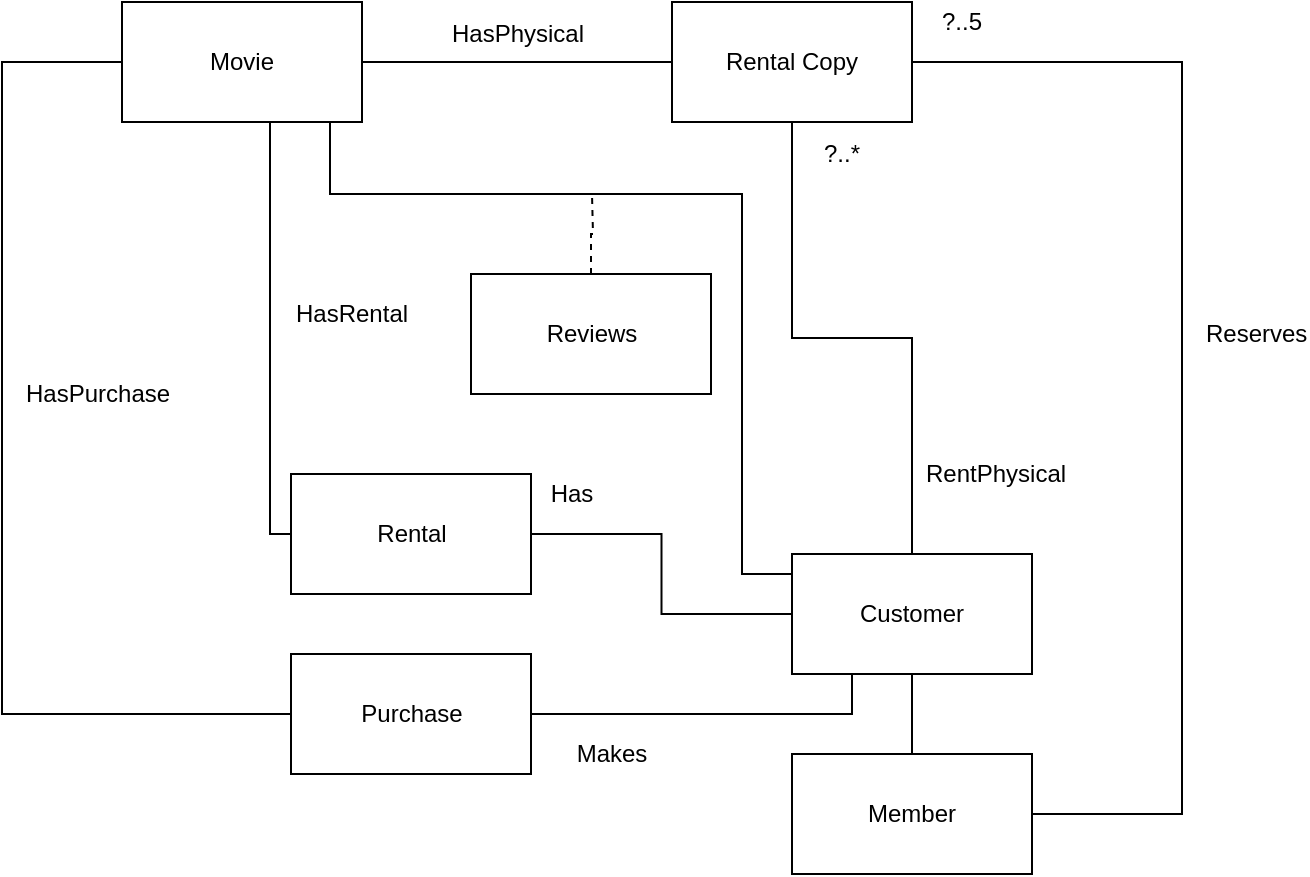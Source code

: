 <mxfile pages="1" version="11.2.8" type="device"><diagram id="v--_Cotmnz9etysD_XCr" name="Page-1"><mxGraphModel dx="1028" dy="620" grid="1" gridSize="10" guides="1" tooltips="1" connect="1" arrows="1" fold="1" page="1" pageScale="1" pageWidth="850" pageHeight="1100" math="0" shadow="0"><root><mxCell id="0"/><mxCell id="1" parent="0"/><mxCell id="YyrOIPB8ZcNLM31oD72l-3" value="" style="edgeStyle=orthogonalEdgeStyle;rounded=0;orthogonalLoop=1;jettySize=auto;html=1;endArrow=none;endFill=0;" parent="1" source="YyrOIPB8ZcNLM31oD72l-1" target="YyrOIPB8ZcNLM31oD72l-2" edge="1"><mxGeometry relative="1" as="geometry"/></mxCell><mxCell id="YyrOIPB8ZcNLM31oD72l-35" style="edgeStyle=orthogonalEdgeStyle;rounded=0;orthogonalLoop=1;jettySize=auto;html=1;exitX=0.75;exitY=1;exitDx=0;exitDy=0;endArrow=none;endFill=0;entryX=0;entryY=0.25;entryDx=0;entryDy=0;" parent="1" source="YyrOIPB8ZcNLM31oD72l-1" target="YyrOIPB8ZcNLM31oD72l-6" edge="1"><mxGeometry relative="1" as="geometry"><mxPoint x="450" y="340" as="targetPoint"/><Array as="points"><mxPoint x="254" y="290"/><mxPoint x="460" y="290"/><mxPoint x="460" y="480"/><mxPoint x="485" y="480"/></Array></mxGeometry></mxCell><mxCell id="YyrOIPB8ZcNLM31oD72l-1" value="Movie" style="rounded=0;whiteSpace=wrap;html=1;" parent="1" vertex="1"><mxGeometry x="150" y="194" width="120" height="60" as="geometry"/></mxCell><mxCell id="YyrOIPB8ZcNLM31oD72l-5" value="" style="edgeStyle=orthogonalEdgeStyle;rounded=0;orthogonalLoop=1;jettySize=auto;html=1;endArrow=none;endFill=0;" parent="1" source="YyrOIPB8ZcNLM31oD72l-2" target="YyrOIPB8ZcNLM31oD72l-4" edge="1"><mxGeometry relative="1" as="geometry"><Array as="points"><mxPoint x="680" y="224"/><mxPoint x="680" y="600"/></Array></mxGeometry></mxCell><mxCell id="YyrOIPB8ZcNLM31oD72l-9" value="" style="edgeStyle=orthogonalEdgeStyle;rounded=0;orthogonalLoop=1;jettySize=auto;html=1;endArrow=none;endFill=0;entryX=0.5;entryY=0;entryDx=0;entryDy=0;" parent="1" source="YyrOIPB8ZcNLM31oD72l-2" target="YyrOIPB8ZcNLM31oD72l-6" edge="1"><mxGeometry relative="1" as="geometry"><mxPoint x="485" y="334" as="targetPoint"/></mxGeometry></mxCell><mxCell id="YyrOIPB8ZcNLM31oD72l-2" value="Rental Copy" style="rounded=0;whiteSpace=wrap;html=1;" parent="1" vertex="1"><mxGeometry x="425" y="194" width="120" height="60" as="geometry"/></mxCell><mxCell id="YyrOIPB8ZcNLM31oD72l-7" value="" style="edgeStyle=orthogonalEdgeStyle;rounded=0;orthogonalLoop=1;jettySize=auto;html=1;endArrow=none;endFill=0;" parent="1" source="YyrOIPB8ZcNLM31oD72l-4" target="YyrOIPB8ZcNLM31oD72l-6" edge="1"><mxGeometry relative="1" as="geometry"/></mxCell><mxCell id="YyrOIPB8ZcNLM31oD72l-4" value="Member" style="rounded=0;whiteSpace=wrap;html=1;" parent="1" vertex="1"><mxGeometry x="485" y="570" width="120" height="60" as="geometry"/></mxCell><mxCell id="YyrOIPB8ZcNLM31oD72l-18" style="edgeStyle=orthogonalEdgeStyle;rounded=0;orthogonalLoop=1;jettySize=auto;html=1;exitX=0.25;exitY=1;exitDx=0;exitDy=0;endArrow=none;endFill=0;" parent="1" source="YyrOIPB8ZcNLM31oD72l-6" target="YyrOIPB8ZcNLM31oD72l-19" edge="1"><mxGeometry relative="1" as="geometry"><mxPoint x="350" y="550" as="targetPoint"/><Array as="points"><mxPoint x="515" y="550"/></Array></mxGeometry></mxCell><mxCell id="YyrOIPB8ZcNLM31oD72l-21" style="edgeStyle=orthogonalEdgeStyle;rounded=0;orthogonalLoop=1;jettySize=auto;html=1;exitX=0;exitY=0.5;exitDx=0;exitDy=0;endArrow=none;endFill=0;entryX=1;entryY=0.5;entryDx=0;entryDy=0;" parent="1" source="YyrOIPB8ZcNLM31oD72l-6" target="YyrOIPB8ZcNLM31oD72l-22" edge="1"><mxGeometry relative="1" as="geometry"><mxPoint x="340" y="470" as="targetPoint"/></mxGeometry></mxCell><mxCell id="YyrOIPB8ZcNLM31oD72l-6" value="Customer" style="rounded=0;whiteSpace=wrap;html=1;" parent="1" vertex="1"><mxGeometry x="485" y="470" width="120" height="60" as="geometry"/></mxCell><mxCell id="YyrOIPB8ZcNLM31oD72l-10" value="HasPhysical" style="text;html=1;strokeColor=none;fillColor=none;align=center;verticalAlign=middle;whiteSpace=wrap;rounded=0;" parent="1" vertex="1"><mxGeometry x="327.5" y="200" width="40" height="20" as="geometry"/></mxCell><mxCell id="YyrOIPB8ZcNLM31oD72l-13" value="?..5" style="text;html=1;strokeColor=none;fillColor=none;align=center;verticalAlign=middle;whiteSpace=wrap;rounded=0;" parent="1" vertex="1"><mxGeometry x="550" y="194" width="40" height="20" as="geometry"/></mxCell><mxCell id="YyrOIPB8ZcNLM31oD72l-14" value="?..*" style="text;html=1;strokeColor=none;fillColor=none;align=center;verticalAlign=middle;whiteSpace=wrap;rounded=0;" parent="1" vertex="1"><mxGeometry x="490" y="260" width="40" height="20" as="geometry"/></mxCell><mxCell id="YyrOIPB8ZcNLM31oD72l-16" value="RentPhysical" style="text;html=1;strokeColor=none;fillColor=none;align=left;verticalAlign=middle;whiteSpace=wrap;rounded=0;" parent="1" vertex="1"><mxGeometry x="550" y="420" width="40" height="20" as="geometry"/></mxCell><mxCell id="YyrOIPB8ZcNLM31oD72l-17" value="Reserves" style="text;html=1;strokeColor=none;fillColor=none;align=left;verticalAlign=middle;whiteSpace=wrap;rounded=0;" parent="1" vertex="1"><mxGeometry x="690" y="350" width="40" height="20" as="geometry"/></mxCell><mxCell id="YyrOIPB8ZcNLM31oD72l-26" style="edgeStyle=orthogonalEdgeStyle;rounded=0;orthogonalLoop=1;jettySize=auto;html=1;exitX=0;exitY=0.5;exitDx=0;exitDy=0;endArrow=none;endFill=0;entryX=0;entryY=0.5;entryDx=0;entryDy=0;" parent="1" source="YyrOIPB8ZcNLM31oD72l-19" target="YyrOIPB8ZcNLM31oD72l-1" edge="1"><mxGeometry relative="1" as="geometry"><mxPoint x="90" y="220" as="targetPoint"/><Array as="points"><mxPoint x="90" y="550"/><mxPoint x="90" y="224"/></Array></mxGeometry></mxCell><mxCell id="YyrOIPB8ZcNLM31oD72l-19" value="Purchase" style="rounded=0;whiteSpace=wrap;html=1;" parent="1" vertex="1"><mxGeometry x="234.5" y="520" width="120" height="60" as="geometry"/></mxCell><mxCell id="YyrOIPB8ZcNLM31oD72l-20" value="Makes" style="text;html=1;strokeColor=none;fillColor=none;align=center;verticalAlign=middle;whiteSpace=wrap;rounded=0;" parent="1" vertex="1"><mxGeometry x="374.5" y="560" width="40" height="20" as="geometry"/></mxCell><mxCell id="YyrOIPB8ZcNLM31oD72l-31" style="edgeStyle=orthogonalEdgeStyle;rounded=0;orthogonalLoop=1;jettySize=auto;html=1;exitX=0;exitY=0.5;exitDx=0;exitDy=0;entryX=0.5;entryY=1;entryDx=0;entryDy=0;endArrow=none;endFill=0;" parent="1" source="YyrOIPB8ZcNLM31oD72l-22" target="YyrOIPB8ZcNLM31oD72l-1" edge="1"><mxGeometry relative="1" as="geometry"><Array as="points"><mxPoint x="224" y="460"/></Array></mxGeometry></mxCell><mxCell id="YyrOIPB8ZcNLM31oD72l-22" value="Rental" style="rounded=0;whiteSpace=wrap;html=1;" parent="1" vertex="1"><mxGeometry x="234.5" y="430" width="120" height="60" as="geometry"/></mxCell><mxCell id="YyrOIPB8ZcNLM31oD72l-25" value="Has" style="text;html=1;strokeColor=none;fillColor=none;align=center;verticalAlign=middle;whiteSpace=wrap;rounded=0;" parent="1" vertex="1"><mxGeometry x="354.5" y="430" width="40" height="20" as="geometry"/></mxCell><mxCell id="YyrOIPB8ZcNLM31oD72l-28" value="HasPurchase" style="text;html=1;strokeColor=none;fillColor=none;align=left;verticalAlign=middle;whiteSpace=wrap;rounded=0;" parent="1" vertex="1"><mxGeometry x="100" y="380" width="40" height="20" as="geometry"/></mxCell><mxCell id="YyrOIPB8ZcNLM31oD72l-34" value="HasRental" style="text;html=1;strokeColor=none;fillColor=none;align=left;verticalAlign=middle;whiteSpace=wrap;rounded=0;" parent="1" vertex="1"><mxGeometry x="234.5" y="340" width="40" height="20" as="geometry"/></mxCell><mxCell id="YyrOIPB8ZcNLM31oD72l-37" style="edgeStyle=orthogonalEdgeStyle;rounded=0;orthogonalLoop=1;jettySize=auto;html=1;exitX=0.5;exitY=0;exitDx=0;exitDy=0;endArrow=none;endFill=0;dashed=1;" parent="1" source="YyrOIPB8ZcNLM31oD72l-36" edge="1"><mxGeometry relative="1" as="geometry"><mxPoint x="385" y="290" as="targetPoint"/></mxGeometry></mxCell><mxCell id="YyrOIPB8ZcNLM31oD72l-36" value="Reviews" style="rounded=0;whiteSpace=wrap;html=1;align=center;" parent="1" vertex="1"><mxGeometry x="324.5" y="330" width="120" height="60" as="geometry"/></mxCell></root></mxGraphModel></diagram></mxfile>